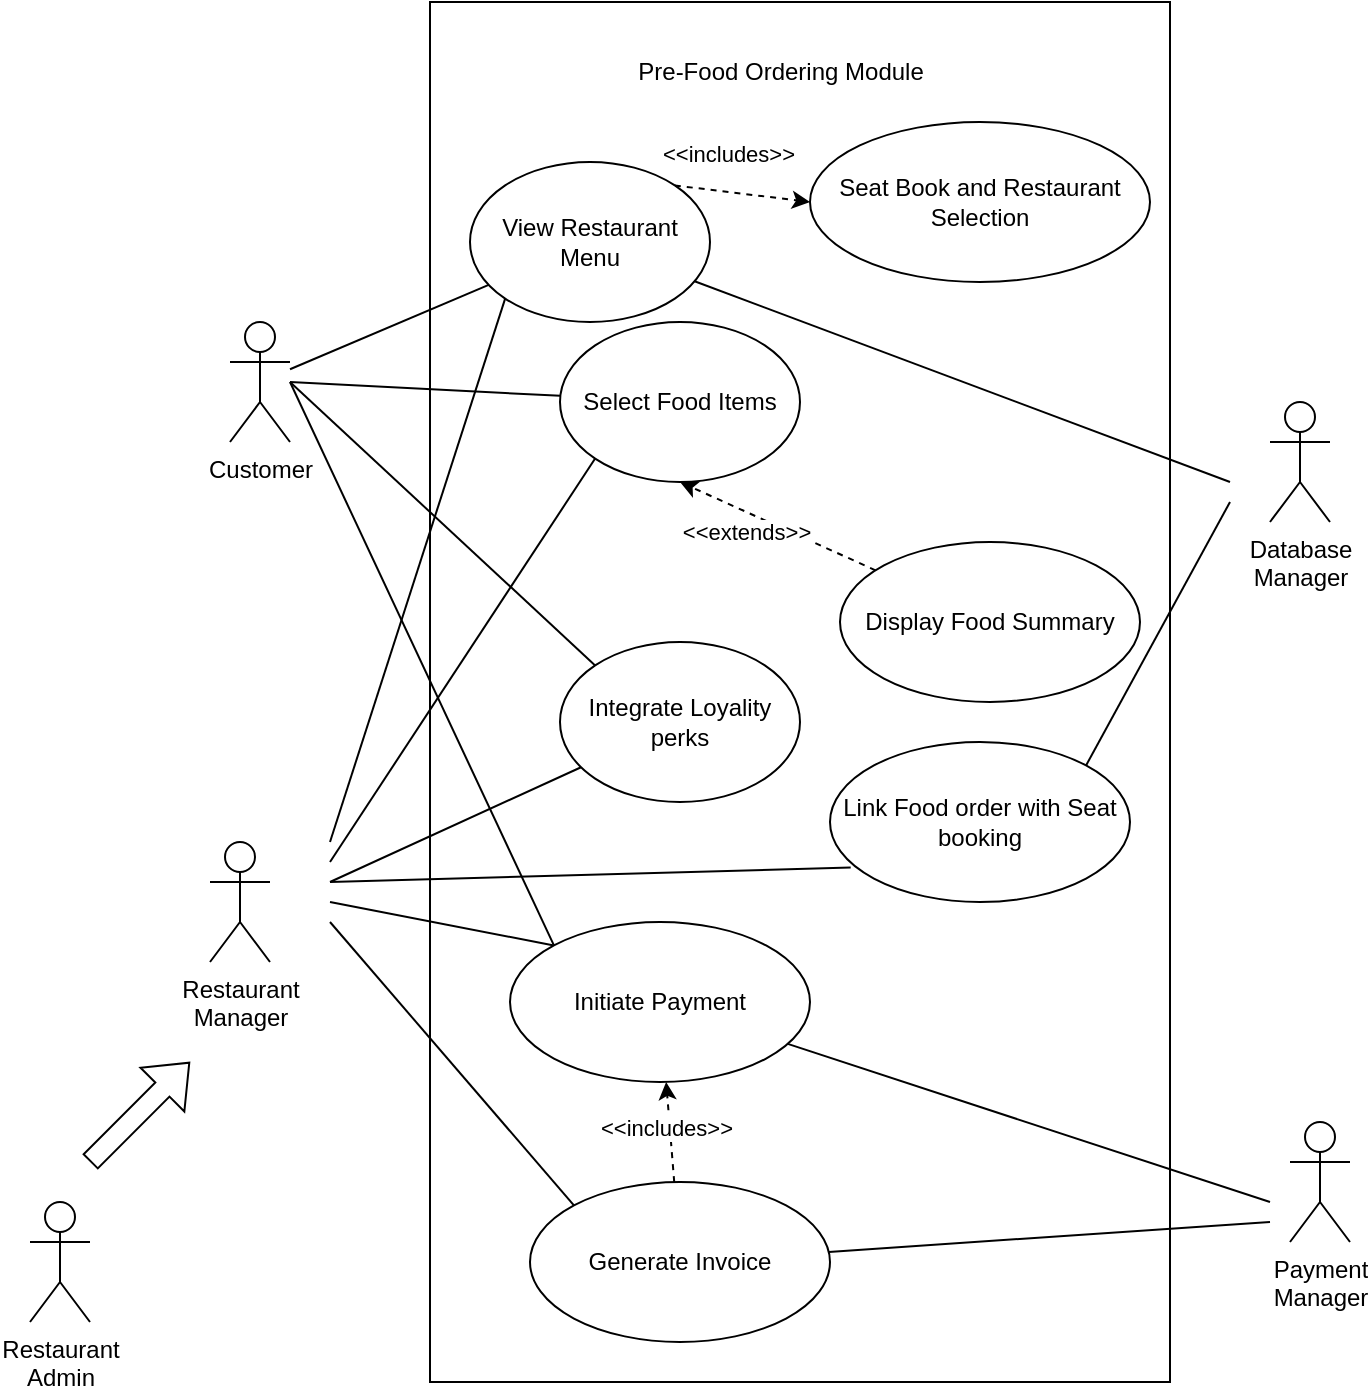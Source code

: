<mxfile version="27.0.4">
  <diagram id="Cq9xc8rDQKDl51_CGn8R" name="Page-1">
    <mxGraphModel dx="1489" dy="880" grid="1" gridSize="10" guides="1" tooltips="1" connect="1" arrows="1" fold="1" page="1" pageScale="1" pageWidth="850" pageHeight="1100" math="0" shadow="0">
      <root>
        <mxCell id="0" />
        <mxCell id="1" parent="0" />
        <mxCell id="ofovHmagaOQjyvhXNjxm-1" value="" style="rounded=0;whiteSpace=wrap;html=1;" parent="1" vertex="1">
          <mxGeometry x="220" y="210" width="370" height="690" as="geometry" />
        </mxCell>
        <mxCell id="ofovHmagaOQjyvhXNjxm-2" value="Customer" style="shape=umlActor;verticalLabelPosition=bottom;verticalAlign=top;html=1;outlineConnect=0;" parent="1" vertex="1">
          <mxGeometry x="120" y="370" width="30" height="60" as="geometry" />
        </mxCell>
        <mxCell id="iRbVr04DwY8iJSGl1z3h-1" value="Restaurant&lt;div&gt;Manager&lt;/div&gt;" style="shape=umlActor;verticalLabelPosition=bottom;verticalAlign=top;html=1;outlineConnect=0;" parent="1" vertex="1">
          <mxGeometry x="110" y="630" width="30" height="60" as="geometry" />
        </mxCell>
        <mxCell id="iRbVr04DwY8iJSGl1z3h-2" value="Restaurant&lt;div&gt;Admin&lt;/div&gt;" style="shape=umlActor;verticalLabelPosition=bottom;verticalAlign=top;html=1;outlineConnect=0;" parent="1" vertex="1">
          <mxGeometry x="20" y="810" width="30" height="60" as="geometry" />
        </mxCell>
        <mxCell id="iRbVr04DwY8iJSGl1z3h-3" value="Payment&lt;div&gt;Manager&lt;/div&gt;" style="shape=umlActor;verticalLabelPosition=bottom;verticalAlign=top;html=1;outlineConnect=0;" parent="1" vertex="1">
          <mxGeometry x="650" y="770" width="30" height="60" as="geometry" />
        </mxCell>
        <mxCell id="iRbVr04DwY8iJSGl1z3h-4" value="Database&lt;div&gt;Manager&lt;/div&gt;" style="shape=umlActor;verticalLabelPosition=bottom;verticalAlign=top;html=1;outlineConnect=0;" parent="1" vertex="1">
          <mxGeometry x="640" y="410" width="30" height="60" as="geometry" />
        </mxCell>
        <mxCell id="iRbVr04DwY8iJSGl1z3h-13" value="" style="rounded=0;orthogonalLoop=1;jettySize=auto;html=1;endArrow=none;startFill=0;" parent="1" source="iRbVr04DwY8iJSGl1z3h-5" target="ofovHmagaOQjyvhXNjxm-2" edge="1">
          <mxGeometry relative="1" as="geometry" />
        </mxCell>
        <mxCell id="iRbVr04DwY8iJSGl1z3h-14" style="rounded=0;orthogonalLoop=1;jettySize=auto;html=1;exitX=0;exitY=1;exitDx=0;exitDy=0;endArrow=none;startFill=0;" parent="1" source="iRbVr04DwY8iJSGl1z3h-5" edge="1">
          <mxGeometry relative="1" as="geometry">
            <mxPoint x="170" y="630" as="targetPoint" />
          </mxGeometry>
        </mxCell>
        <mxCell id="iRbVr04DwY8iJSGl1z3h-15" style="rounded=0;orthogonalLoop=1;jettySize=auto;html=1;endArrow=none;startFill=0;" parent="1" source="iRbVr04DwY8iJSGl1z3h-5" edge="1">
          <mxGeometry relative="1" as="geometry">
            <mxPoint x="620" y="450" as="targetPoint" />
          </mxGeometry>
        </mxCell>
        <mxCell id="iRbVr04DwY8iJSGl1z3h-18" style="edgeStyle=none;rounded=0;orthogonalLoop=1;jettySize=auto;html=1;exitX=1;exitY=0;exitDx=0;exitDy=0;entryX=0;entryY=0.5;entryDx=0;entryDy=0;dashed=1;" parent="1" source="iRbVr04DwY8iJSGl1z3h-5" target="iRbVr04DwY8iJSGl1z3h-16" edge="1">
          <mxGeometry relative="1" as="geometry" />
        </mxCell>
        <mxCell id="iRbVr04DwY8iJSGl1z3h-19" value="&amp;lt;&amp;lt;includes&amp;gt;&amp;gt;" style="edgeLabel;html=1;align=center;verticalAlign=middle;resizable=0;points=[];" parent="iRbVr04DwY8iJSGl1z3h-18" vertex="1" connectable="0">
          <mxGeometry x="0.222" y="-1" relative="1" as="geometry">
            <mxPoint x="-15" y="-22" as="offset" />
          </mxGeometry>
        </mxCell>
        <mxCell id="iRbVr04DwY8iJSGl1z3h-5" value="View Restaurant Menu" style="ellipse;whiteSpace=wrap;html=1;" parent="1" vertex="1">
          <mxGeometry x="240" y="290" width="120" height="80" as="geometry" />
        </mxCell>
        <mxCell id="iRbVr04DwY8iJSGl1z3h-20" style="edgeStyle=none;rounded=0;orthogonalLoop=1;jettySize=auto;html=1;endArrow=none;startFill=0;" parent="1" source="iRbVr04DwY8iJSGl1z3h-6" edge="1">
          <mxGeometry relative="1" as="geometry">
            <mxPoint x="150" y="400" as="targetPoint" />
          </mxGeometry>
        </mxCell>
        <mxCell id="iRbVr04DwY8iJSGl1z3h-21" style="edgeStyle=none;rounded=0;orthogonalLoop=1;jettySize=auto;html=1;exitX=0;exitY=1;exitDx=0;exitDy=0;endArrow=none;startFill=0;" parent="1" source="iRbVr04DwY8iJSGl1z3h-6" edge="1">
          <mxGeometry relative="1" as="geometry">
            <mxPoint x="170" y="640" as="targetPoint" />
          </mxGeometry>
        </mxCell>
        <mxCell id="iRbVr04DwY8iJSGl1z3h-6" value="Select Food Items" style="ellipse;whiteSpace=wrap;html=1;" parent="1" vertex="1">
          <mxGeometry x="285" y="370" width="120" height="80" as="geometry" />
        </mxCell>
        <mxCell id="iRbVr04DwY8iJSGl1z3h-22" style="edgeStyle=none;rounded=0;orthogonalLoop=1;jettySize=auto;html=1;endArrow=none;startFill=0;exitX=0.069;exitY=0.785;exitDx=0;exitDy=0;exitPerimeter=0;" parent="1" source="iRbVr04DwY8iJSGl1z3h-8" edge="1">
          <mxGeometry relative="1" as="geometry">
            <mxPoint x="170" y="650" as="targetPoint" />
          </mxGeometry>
        </mxCell>
        <mxCell id="iRbVr04DwY8iJSGl1z3h-23" style="edgeStyle=none;rounded=0;orthogonalLoop=1;jettySize=auto;html=1;exitX=1;exitY=0;exitDx=0;exitDy=0;endArrow=none;startFill=0;" parent="1" source="iRbVr04DwY8iJSGl1z3h-8" edge="1">
          <mxGeometry relative="1" as="geometry">
            <mxPoint x="620" y="460" as="targetPoint" />
          </mxGeometry>
        </mxCell>
        <mxCell id="iRbVr04DwY8iJSGl1z3h-8" value="Link Food order with Seat booking" style="ellipse;whiteSpace=wrap;html=1;" parent="1" vertex="1">
          <mxGeometry x="420" y="580" width="150" height="80" as="geometry" />
        </mxCell>
        <mxCell id="iRbVr04DwY8iJSGl1z3h-26" style="edgeStyle=none;rounded=0;orthogonalLoop=1;jettySize=auto;html=1;entryX=0.5;entryY=1;entryDx=0;entryDy=0;dashed=1;" parent="1" source="iRbVr04DwY8iJSGl1z3h-9" target="iRbVr04DwY8iJSGl1z3h-6" edge="1">
          <mxGeometry relative="1" as="geometry" />
        </mxCell>
        <mxCell id="iRbVr04DwY8iJSGl1z3h-27" value="&amp;lt;&amp;lt;extends&amp;gt;&amp;gt;" style="edgeLabel;html=1;align=center;verticalAlign=middle;resizable=0;points=[];" parent="iRbVr04DwY8iJSGl1z3h-26" vertex="1" connectable="0">
          <mxGeometry x="0.427" y="-1" relative="1" as="geometry">
            <mxPoint x="4" y="13" as="offset" />
          </mxGeometry>
        </mxCell>
        <mxCell id="iRbVr04DwY8iJSGl1z3h-9" value="Display Food Summary" style="ellipse;whiteSpace=wrap;html=1;" parent="1" vertex="1">
          <mxGeometry x="425" y="480" width="150" height="80" as="geometry" />
        </mxCell>
        <mxCell id="iRbVr04DwY8iJSGl1z3h-40" style="edgeStyle=none;rounded=0;orthogonalLoop=1;jettySize=auto;html=1;exitX=0;exitY=0;exitDx=0;exitDy=0;endArrow=none;startFill=0;" parent="1" source="iRbVr04DwY8iJSGl1z3h-10" edge="1">
          <mxGeometry relative="1" as="geometry">
            <mxPoint x="150" y="400" as="targetPoint" />
          </mxGeometry>
        </mxCell>
        <mxCell id="FPDOowfF5VHocjlHfNAN-3" style="rounded=0;orthogonalLoop=1;jettySize=auto;html=1;endArrow=none;startFill=0;" edge="1" parent="1" source="iRbVr04DwY8iJSGl1z3h-10">
          <mxGeometry relative="1" as="geometry">
            <mxPoint x="170" y="650" as="targetPoint" />
          </mxGeometry>
        </mxCell>
        <mxCell id="iRbVr04DwY8iJSGl1z3h-10" value="Integrate Loyality perks" style="ellipse;whiteSpace=wrap;html=1;" parent="1" vertex="1">
          <mxGeometry x="285" y="530" width="120" height="80" as="geometry" />
        </mxCell>
        <mxCell id="iRbVr04DwY8iJSGl1z3h-28" style="edgeStyle=none;rounded=0;orthogonalLoop=1;jettySize=auto;html=1;exitX=0;exitY=0;exitDx=0;exitDy=0;endArrow=none;startFill=0;" parent="1" source="iRbVr04DwY8iJSGl1z3h-11" edge="1">
          <mxGeometry relative="1" as="geometry">
            <mxPoint x="150" y="400" as="targetPoint" />
          </mxGeometry>
        </mxCell>
        <mxCell id="iRbVr04DwY8iJSGl1z3h-29" style="edgeStyle=none;rounded=0;orthogonalLoop=1;jettySize=auto;html=1;exitX=0;exitY=0;exitDx=0;exitDy=0;endArrow=none;startFill=0;" parent="1" source="iRbVr04DwY8iJSGl1z3h-11" edge="1">
          <mxGeometry relative="1" as="geometry">
            <mxPoint x="170" y="660" as="targetPoint" />
          </mxGeometry>
        </mxCell>
        <mxCell id="iRbVr04DwY8iJSGl1z3h-31" style="edgeStyle=none;rounded=0;orthogonalLoop=1;jettySize=auto;html=1;endArrow=none;startFill=0;" parent="1" source="iRbVr04DwY8iJSGl1z3h-11" edge="1">
          <mxGeometry relative="1" as="geometry">
            <mxPoint x="640" y="810" as="targetPoint" />
          </mxGeometry>
        </mxCell>
        <mxCell id="iRbVr04DwY8iJSGl1z3h-11" value="Initiate Payment" style="ellipse;whiteSpace=wrap;html=1;" parent="1" vertex="1">
          <mxGeometry x="260" y="670" width="150" height="80" as="geometry" />
        </mxCell>
        <mxCell id="iRbVr04DwY8iJSGl1z3h-33" style="edgeStyle=none;rounded=0;orthogonalLoop=1;jettySize=auto;html=1;exitX=0;exitY=0;exitDx=0;exitDy=0;endArrow=none;startFill=0;" parent="1" source="iRbVr04DwY8iJSGl1z3h-12" edge="1">
          <mxGeometry relative="1" as="geometry">
            <mxPoint x="170" y="670" as="targetPoint" />
          </mxGeometry>
        </mxCell>
        <mxCell id="iRbVr04DwY8iJSGl1z3h-34" value="" style="edgeStyle=none;rounded=0;orthogonalLoop=1;jettySize=auto;html=1;dashed=1;" parent="1" source="iRbVr04DwY8iJSGl1z3h-12" target="iRbVr04DwY8iJSGl1z3h-11" edge="1">
          <mxGeometry relative="1" as="geometry" />
        </mxCell>
        <mxCell id="iRbVr04DwY8iJSGl1z3h-35" value="&amp;lt;&amp;lt;includes&amp;gt;&amp;gt;" style="edgeLabel;html=1;align=center;verticalAlign=middle;resizable=0;points=[];" parent="iRbVr04DwY8iJSGl1z3h-34" vertex="1" connectable="0">
          <mxGeometry x="0.115" y="2" relative="1" as="geometry">
            <mxPoint as="offset" />
          </mxGeometry>
        </mxCell>
        <mxCell id="iRbVr04DwY8iJSGl1z3h-39" style="edgeStyle=none;rounded=0;orthogonalLoop=1;jettySize=auto;html=1;endArrow=none;startFill=0;" parent="1" source="iRbVr04DwY8iJSGl1z3h-12" edge="1">
          <mxGeometry relative="1" as="geometry">
            <mxPoint x="640" y="820" as="targetPoint" />
          </mxGeometry>
        </mxCell>
        <mxCell id="iRbVr04DwY8iJSGl1z3h-12" value="Generate Invoice" style="ellipse;whiteSpace=wrap;html=1;" parent="1" vertex="1">
          <mxGeometry x="270" y="800" width="150" height="80" as="geometry" />
        </mxCell>
        <mxCell id="iRbVr04DwY8iJSGl1z3h-16" value="Seat Book and Restaurant Selection" style="ellipse;whiteSpace=wrap;html=1;" parent="1" vertex="1">
          <mxGeometry x="410" y="270" width="170" height="80" as="geometry" />
        </mxCell>
        <mxCell id="iRbVr04DwY8iJSGl1z3h-32" value="" style="shape=flexArrow;endArrow=classic;html=1;rounded=0;" parent="1" edge="1">
          <mxGeometry width="50" height="50" relative="1" as="geometry">
            <mxPoint x="50" y="790" as="sourcePoint" />
            <mxPoint x="100" y="740" as="targetPoint" />
          </mxGeometry>
        </mxCell>
        <mxCell id="FPDOowfF5VHocjlHfNAN-2" value="Pre-Food Ordering Module" style="text;html=1;align=center;verticalAlign=middle;resizable=0;points=[];autosize=1;strokeColor=none;fillColor=none;" vertex="1" parent="1">
          <mxGeometry x="310" y="230" width="170" height="30" as="geometry" />
        </mxCell>
      </root>
    </mxGraphModel>
  </diagram>
</mxfile>
